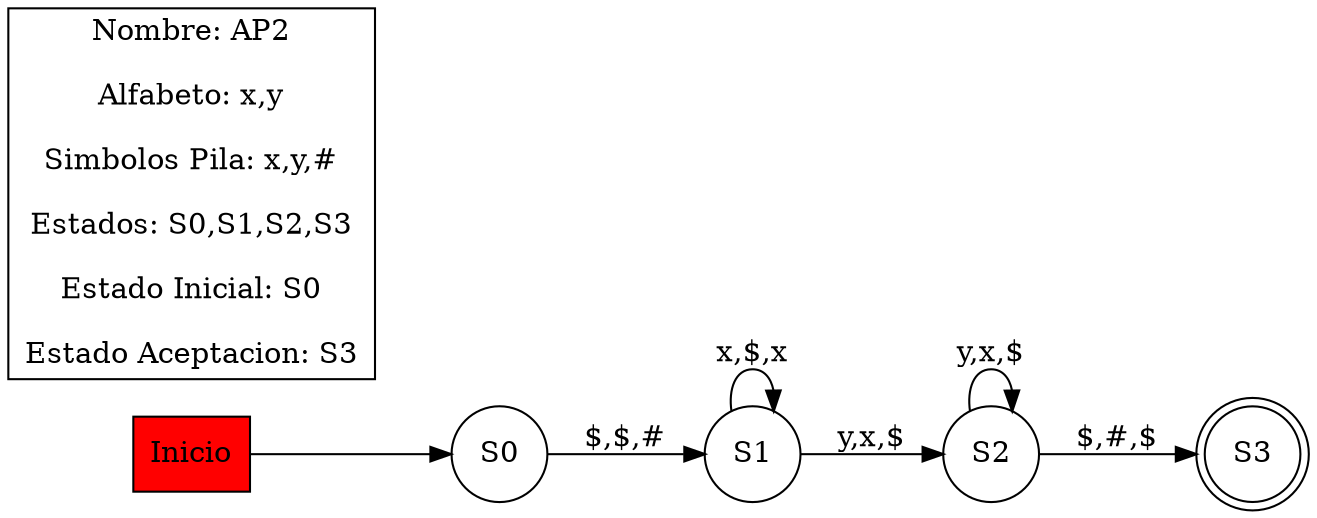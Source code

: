 digraph AutomataDePila {
	rankdir=LR shape=circle
	Inicio [fillcolor=red shape=box style=filled]
	S0 [shape=circle]
	S0 [shape=circle]
	S1 [shape=circle]
	S2 [shape=circle]
	S3 [shape=doublecircle]
	Inicio -> S0
	S0 -> S1 [label="$,$,#"]
	S1 -> S1 [label="x,$,x"]
	S1 -> S2 [label="y,x,$"]
	S2 -> S2 [label="y,x,$"]
	S2 -> S3 [label="$,#,$"]
	"Nombre: AP2

Alfabeto: x,y

Simbolos Pila: x,y,#

Estados: S0,S1,S2,S3

Estado Inicial: S0

Estado Aceptacion: S3" [shape=box]
}
